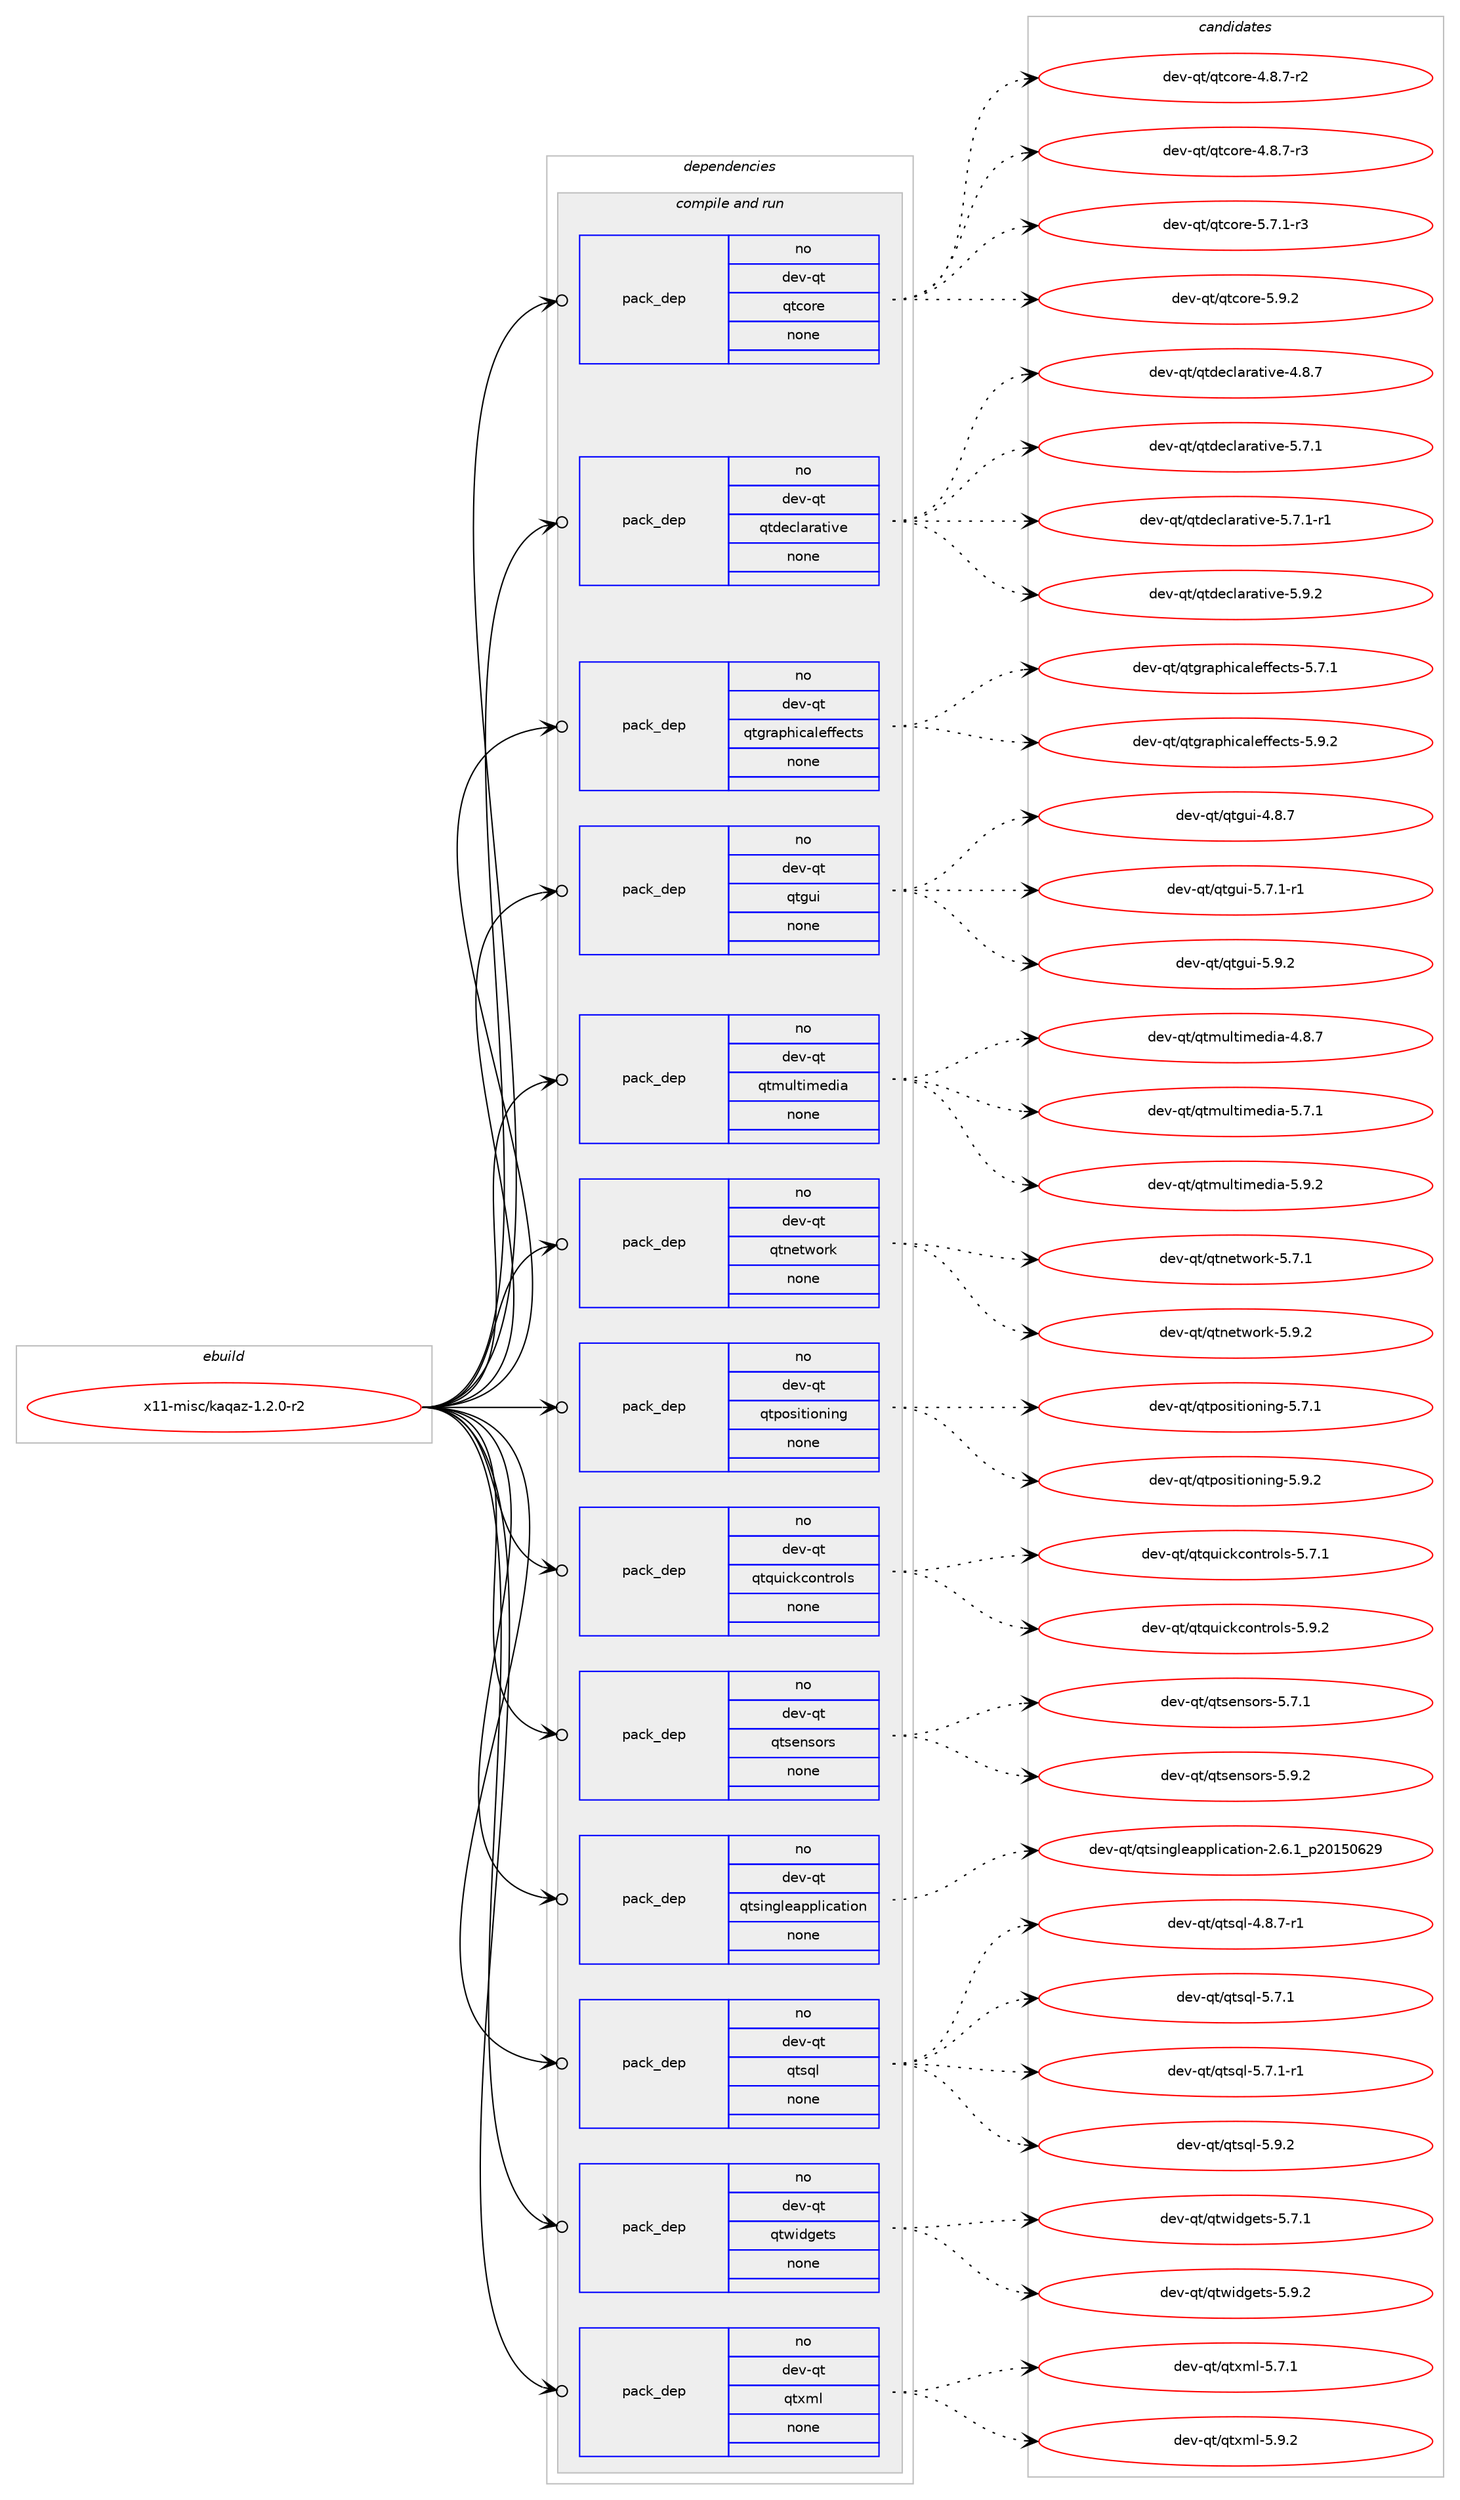 digraph prolog {

# *************
# Graph options
# *************

newrank=true;
concentrate=true;
compound=true;
graph [rankdir=LR,fontname=Helvetica,fontsize=10,ranksep=1.5];#, ranksep=2.5, nodesep=0.2];
edge  [arrowhead=vee];
node  [fontname=Helvetica,fontsize=10];

# **********
# The ebuild
# **********

subgraph cluster_leftcol {
color=gray;
rank=same;
label=<<i>ebuild</i>>;
id [label="x11-misc/kaqaz-1.2.0-r2", color=red, width=4, href="../x11-misc/kaqaz-1.2.0-r2.svg"];
}

# ****************
# The dependencies
# ****************

subgraph cluster_midcol {
color=gray;
label=<<i>dependencies</i>>;
subgraph cluster_compile {
fillcolor="#eeeeee";
style=filled;
label=<<i>compile</i>>;
}
subgraph cluster_compileandrun {
fillcolor="#eeeeee";
style=filled;
label=<<i>compile and run</i>>;
subgraph pack389596 {
dependency522496 [label=<<TABLE BORDER="0" CELLBORDER="1" CELLSPACING="0" CELLPADDING="4" WIDTH="220"><TR><TD ROWSPAN="6" CELLPADDING="30">pack_dep</TD></TR><TR><TD WIDTH="110">no</TD></TR><TR><TD>dev-qt</TD></TR><TR><TD>qtcore</TD></TR><TR><TD>none</TD></TR><TR><TD></TD></TR></TABLE>>, shape=none, color=blue];
}
id:e -> dependency522496:w [weight=20,style="solid",arrowhead="odotvee"];
subgraph pack389597 {
dependency522497 [label=<<TABLE BORDER="0" CELLBORDER="1" CELLSPACING="0" CELLPADDING="4" WIDTH="220"><TR><TD ROWSPAN="6" CELLPADDING="30">pack_dep</TD></TR><TR><TD WIDTH="110">no</TD></TR><TR><TD>dev-qt</TD></TR><TR><TD>qtdeclarative</TD></TR><TR><TD>none</TD></TR><TR><TD></TD></TR></TABLE>>, shape=none, color=blue];
}
id:e -> dependency522497:w [weight=20,style="solid",arrowhead="odotvee"];
subgraph pack389598 {
dependency522498 [label=<<TABLE BORDER="0" CELLBORDER="1" CELLSPACING="0" CELLPADDING="4" WIDTH="220"><TR><TD ROWSPAN="6" CELLPADDING="30">pack_dep</TD></TR><TR><TD WIDTH="110">no</TD></TR><TR><TD>dev-qt</TD></TR><TR><TD>qtgraphicaleffects</TD></TR><TR><TD>none</TD></TR><TR><TD></TD></TR></TABLE>>, shape=none, color=blue];
}
id:e -> dependency522498:w [weight=20,style="solid",arrowhead="odotvee"];
subgraph pack389599 {
dependency522499 [label=<<TABLE BORDER="0" CELLBORDER="1" CELLSPACING="0" CELLPADDING="4" WIDTH="220"><TR><TD ROWSPAN="6" CELLPADDING="30">pack_dep</TD></TR><TR><TD WIDTH="110">no</TD></TR><TR><TD>dev-qt</TD></TR><TR><TD>qtgui</TD></TR><TR><TD>none</TD></TR><TR><TD></TD></TR></TABLE>>, shape=none, color=blue];
}
id:e -> dependency522499:w [weight=20,style="solid",arrowhead="odotvee"];
subgraph pack389600 {
dependency522500 [label=<<TABLE BORDER="0" CELLBORDER="1" CELLSPACING="0" CELLPADDING="4" WIDTH="220"><TR><TD ROWSPAN="6" CELLPADDING="30">pack_dep</TD></TR><TR><TD WIDTH="110">no</TD></TR><TR><TD>dev-qt</TD></TR><TR><TD>qtmultimedia</TD></TR><TR><TD>none</TD></TR><TR><TD></TD></TR></TABLE>>, shape=none, color=blue];
}
id:e -> dependency522500:w [weight=20,style="solid",arrowhead="odotvee"];
subgraph pack389601 {
dependency522501 [label=<<TABLE BORDER="0" CELLBORDER="1" CELLSPACING="0" CELLPADDING="4" WIDTH="220"><TR><TD ROWSPAN="6" CELLPADDING="30">pack_dep</TD></TR><TR><TD WIDTH="110">no</TD></TR><TR><TD>dev-qt</TD></TR><TR><TD>qtnetwork</TD></TR><TR><TD>none</TD></TR><TR><TD></TD></TR></TABLE>>, shape=none, color=blue];
}
id:e -> dependency522501:w [weight=20,style="solid",arrowhead="odotvee"];
subgraph pack389602 {
dependency522502 [label=<<TABLE BORDER="0" CELLBORDER="1" CELLSPACING="0" CELLPADDING="4" WIDTH="220"><TR><TD ROWSPAN="6" CELLPADDING="30">pack_dep</TD></TR><TR><TD WIDTH="110">no</TD></TR><TR><TD>dev-qt</TD></TR><TR><TD>qtpositioning</TD></TR><TR><TD>none</TD></TR><TR><TD></TD></TR></TABLE>>, shape=none, color=blue];
}
id:e -> dependency522502:w [weight=20,style="solid",arrowhead="odotvee"];
subgraph pack389603 {
dependency522503 [label=<<TABLE BORDER="0" CELLBORDER="1" CELLSPACING="0" CELLPADDING="4" WIDTH="220"><TR><TD ROWSPAN="6" CELLPADDING="30">pack_dep</TD></TR><TR><TD WIDTH="110">no</TD></TR><TR><TD>dev-qt</TD></TR><TR><TD>qtquickcontrols</TD></TR><TR><TD>none</TD></TR><TR><TD></TD></TR></TABLE>>, shape=none, color=blue];
}
id:e -> dependency522503:w [weight=20,style="solid",arrowhead="odotvee"];
subgraph pack389604 {
dependency522504 [label=<<TABLE BORDER="0" CELLBORDER="1" CELLSPACING="0" CELLPADDING="4" WIDTH="220"><TR><TD ROWSPAN="6" CELLPADDING="30">pack_dep</TD></TR><TR><TD WIDTH="110">no</TD></TR><TR><TD>dev-qt</TD></TR><TR><TD>qtsensors</TD></TR><TR><TD>none</TD></TR><TR><TD></TD></TR></TABLE>>, shape=none, color=blue];
}
id:e -> dependency522504:w [weight=20,style="solid",arrowhead="odotvee"];
subgraph pack389605 {
dependency522505 [label=<<TABLE BORDER="0" CELLBORDER="1" CELLSPACING="0" CELLPADDING="4" WIDTH="220"><TR><TD ROWSPAN="6" CELLPADDING="30">pack_dep</TD></TR><TR><TD WIDTH="110">no</TD></TR><TR><TD>dev-qt</TD></TR><TR><TD>qtsingleapplication</TD></TR><TR><TD>none</TD></TR><TR><TD></TD></TR></TABLE>>, shape=none, color=blue];
}
id:e -> dependency522505:w [weight=20,style="solid",arrowhead="odotvee"];
subgraph pack389606 {
dependency522506 [label=<<TABLE BORDER="0" CELLBORDER="1" CELLSPACING="0" CELLPADDING="4" WIDTH="220"><TR><TD ROWSPAN="6" CELLPADDING="30">pack_dep</TD></TR><TR><TD WIDTH="110">no</TD></TR><TR><TD>dev-qt</TD></TR><TR><TD>qtsql</TD></TR><TR><TD>none</TD></TR><TR><TD></TD></TR></TABLE>>, shape=none, color=blue];
}
id:e -> dependency522506:w [weight=20,style="solid",arrowhead="odotvee"];
subgraph pack389607 {
dependency522507 [label=<<TABLE BORDER="0" CELLBORDER="1" CELLSPACING="0" CELLPADDING="4" WIDTH="220"><TR><TD ROWSPAN="6" CELLPADDING="30">pack_dep</TD></TR><TR><TD WIDTH="110">no</TD></TR><TR><TD>dev-qt</TD></TR><TR><TD>qtwidgets</TD></TR><TR><TD>none</TD></TR><TR><TD></TD></TR></TABLE>>, shape=none, color=blue];
}
id:e -> dependency522507:w [weight=20,style="solid",arrowhead="odotvee"];
subgraph pack389608 {
dependency522508 [label=<<TABLE BORDER="0" CELLBORDER="1" CELLSPACING="0" CELLPADDING="4" WIDTH="220"><TR><TD ROWSPAN="6" CELLPADDING="30">pack_dep</TD></TR><TR><TD WIDTH="110">no</TD></TR><TR><TD>dev-qt</TD></TR><TR><TD>qtxml</TD></TR><TR><TD>none</TD></TR><TR><TD></TD></TR></TABLE>>, shape=none, color=blue];
}
id:e -> dependency522508:w [weight=20,style="solid",arrowhead="odotvee"];
}
subgraph cluster_run {
fillcolor="#eeeeee";
style=filled;
label=<<i>run</i>>;
}
}

# **************
# The candidates
# **************

subgraph cluster_choices {
rank=same;
color=gray;
label=<<i>candidates</i>>;

subgraph choice389596 {
color=black;
nodesep=1;
choice1001011184511311647113116991111141014552465646554511450 [label="dev-qt/qtcore-4.8.7-r2", color=red, width=4,href="../dev-qt/qtcore-4.8.7-r2.svg"];
choice1001011184511311647113116991111141014552465646554511451 [label="dev-qt/qtcore-4.8.7-r3", color=red, width=4,href="../dev-qt/qtcore-4.8.7-r3.svg"];
choice1001011184511311647113116991111141014553465546494511451 [label="dev-qt/qtcore-5.7.1-r3", color=red, width=4,href="../dev-qt/qtcore-5.7.1-r3.svg"];
choice100101118451131164711311699111114101455346574650 [label="dev-qt/qtcore-5.9.2", color=red, width=4,href="../dev-qt/qtcore-5.9.2.svg"];
dependency522496:e -> choice1001011184511311647113116991111141014552465646554511450:w [style=dotted,weight="100"];
dependency522496:e -> choice1001011184511311647113116991111141014552465646554511451:w [style=dotted,weight="100"];
dependency522496:e -> choice1001011184511311647113116991111141014553465546494511451:w [style=dotted,weight="100"];
dependency522496:e -> choice100101118451131164711311699111114101455346574650:w [style=dotted,weight="100"];
}
subgraph choice389597 {
color=black;
nodesep=1;
choice1001011184511311647113116100101991089711497116105118101455246564655 [label="dev-qt/qtdeclarative-4.8.7", color=red, width=4,href="../dev-qt/qtdeclarative-4.8.7.svg"];
choice1001011184511311647113116100101991089711497116105118101455346554649 [label="dev-qt/qtdeclarative-5.7.1", color=red, width=4,href="../dev-qt/qtdeclarative-5.7.1.svg"];
choice10010111845113116471131161001019910897114971161051181014553465546494511449 [label="dev-qt/qtdeclarative-5.7.1-r1", color=red, width=4,href="../dev-qt/qtdeclarative-5.7.1-r1.svg"];
choice1001011184511311647113116100101991089711497116105118101455346574650 [label="dev-qt/qtdeclarative-5.9.2", color=red, width=4,href="../dev-qt/qtdeclarative-5.9.2.svg"];
dependency522497:e -> choice1001011184511311647113116100101991089711497116105118101455246564655:w [style=dotted,weight="100"];
dependency522497:e -> choice1001011184511311647113116100101991089711497116105118101455346554649:w [style=dotted,weight="100"];
dependency522497:e -> choice10010111845113116471131161001019910897114971161051181014553465546494511449:w [style=dotted,weight="100"];
dependency522497:e -> choice1001011184511311647113116100101991089711497116105118101455346574650:w [style=dotted,weight="100"];
}
subgraph choice389598 {
color=black;
nodesep=1;
choice100101118451131164711311610311497112104105999710810110210210199116115455346554649 [label="dev-qt/qtgraphicaleffects-5.7.1", color=red, width=4,href="../dev-qt/qtgraphicaleffects-5.7.1.svg"];
choice100101118451131164711311610311497112104105999710810110210210199116115455346574650 [label="dev-qt/qtgraphicaleffects-5.9.2", color=red, width=4,href="../dev-qt/qtgraphicaleffects-5.9.2.svg"];
dependency522498:e -> choice100101118451131164711311610311497112104105999710810110210210199116115455346554649:w [style=dotted,weight="100"];
dependency522498:e -> choice100101118451131164711311610311497112104105999710810110210210199116115455346574650:w [style=dotted,weight="100"];
}
subgraph choice389599 {
color=black;
nodesep=1;
choice1001011184511311647113116103117105455246564655 [label="dev-qt/qtgui-4.8.7", color=red, width=4,href="../dev-qt/qtgui-4.8.7.svg"];
choice10010111845113116471131161031171054553465546494511449 [label="dev-qt/qtgui-5.7.1-r1", color=red, width=4,href="../dev-qt/qtgui-5.7.1-r1.svg"];
choice1001011184511311647113116103117105455346574650 [label="dev-qt/qtgui-5.9.2", color=red, width=4,href="../dev-qt/qtgui-5.9.2.svg"];
dependency522499:e -> choice1001011184511311647113116103117105455246564655:w [style=dotted,weight="100"];
dependency522499:e -> choice10010111845113116471131161031171054553465546494511449:w [style=dotted,weight="100"];
dependency522499:e -> choice1001011184511311647113116103117105455346574650:w [style=dotted,weight="100"];
}
subgraph choice389600 {
color=black;
nodesep=1;
choice100101118451131164711311610911710811610510910110010597455246564655 [label="dev-qt/qtmultimedia-4.8.7", color=red, width=4,href="../dev-qt/qtmultimedia-4.8.7.svg"];
choice100101118451131164711311610911710811610510910110010597455346554649 [label="dev-qt/qtmultimedia-5.7.1", color=red, width=4,href="../dev-qt/qtmultimedia-5.7.1.svg"];
choice100101118451131164711311610911710811610510910110010597455346574650 [label="dev-qt/qtmultimedia-5.9.2", color=red, width=4,href="../dev-qt/qtmultimedia-5.9.2.svg"];
dependency522500:e -> choice100101118451131164711311610911710811610510910110010597455246564655:w [style=dotted,weight="100"];
dependency522500:e -> choice100101118451131164711311610911710811610510910110010597455346554649:w [style=dotted,weight="100"];
dependency522500:e -> choice100101118451131164711311610911710811610510910110010597455346574650:w [style=dotted,weight="100"];
}
subgraph choice389601 {
color=black;
nodesep=1;
choice1001011184511311647113116110101116119111114107455346554649 [label="dev-qt/qtnetwork-5.7.1", color=red, width=4,href="../dev-qt/qtnetwork-5.7.1.svg"];
choice1001011184511311647113116110101116119111114107455346574650 [label="dev-qt/qtnetwork-5.9.2", color=red, width=4,href="../dev-qt/qtnetwork-5.9.2.svg"];
dependency522501:e -> choice1001011184511311647113116110101116119111114107455346554649:w [style=dotted,weight="100"];
dependency522501:e -> choice1001011184511311647113116110101116119111114107455346574650:w [style=dotted,weight="100"];
}
subgraph choice389602 {
color=black;
nodesep=1;
choice1001011184511311647113116112111115105116105111110105110103455346554649 [label="dev-qt/qtpositioning-5.7.1", color=red, width=4,href="../dev-qt/qtpositioning-5.7.1.svg"];
choice1001011184511311647113116112111115105116105111110105110103455346574650 [label="dev-qt/qtpositioning-5.9.2", color=red, width=4,href="../dev-qt/qtpositioning-5.9.2.svg"];
dependency522502:e -> choice1001011184511311647113116112111115105116105111110105110103455346554649:w [style=dotted,weight="100"];
dependency522502:e -> choice1001011184511311647113116112111115105116105111110105110103455346574650:w [style=dotted,weight="100"];
}
subgraph choice389603 {
color=black;
nodesep=1;
choice10010111845113116471131161131171059910799111110116114111108115455346554649 [label="dev-qt/qtquickcontrols-5.7.1", color=red, width=4,href="../dev-qt/qtquickcontrols-5.7.1.svg"];
choice10010111845113116471131161131171059910799111110116114111108115455346574650 [label="dev-qt/qtquickcontrols-5.9.2", color=red, width=4,href="../dev-qt/qtquickcontrols-5.9.2.svg"];
dependency522503:e -> choice10010111845113116471131161131171059910799111110116114111108115455346554649:w [style=dotted,weight="100"];
dependency522503:e -> choice10010111845113116471131161131171059910799111110116114111108115455346574650:w [style=dotted,weight="100"];
}
subgraph choice389604 {
color=black;
nodesep=1;
choice1001011184511311647113116115101110115111114115455346554649 [label="dev-qt/qtsensors-5.7.1", color=red, width=4,href="../dev-qt/qtsensors-5.7.1.svg"];
choice1001011184511311647113116115101110115111114115455346574650 [label="dev-qt/qtsensors-5.9.2", color=red, width=4,href="../dev-qt/qtsensors-5.9.2.svg"];
dependency522504:e -> choice1001011184511311647113116115101110115111114115455346554649:w [style=dotted,weight="100"];
dependency522504:e -> choice1001011184511311647113116115101110115111114115455346574650:w [style=dotted,weight="100"];
}
subgraph choice389605 {
color=black;
nodesep=1;
choice1001011184511311647113116115105110103108101971121121081059997116105111110455046544649951125048495348545057 [label="dev-qt/qtsingleapplication-2.6.1_p20150629", color=red, width=4,href="../dev-qt/qtsingleapplication-2.6.1_p20150629.svg"];
dependency522505:e -> choice1001011184511311647113116115105110103108101971121121081059997116105111110455046544649951125048495348545057:w [style=dotted,weight="100"];
}
subgraph choice389606 {
color=black;
nodesep=1;
choice10010111845113116471131161151131084552465646554511449 [label="dev-qt/qtsql-4.8.7-r1", color=red, width=4,href="../dev-qt/qtsql-4.8.7-r1.svg"];
choice1001011184511311647113116115113108455346554649 [label="dev-qt/qtsql-5.7.1", color=red, width=4,href="../dev-qt/qtsql-5.7.1.svg"];
choice10010111845113116471131161151131084553465546494511449 [label="dev-qt/qtsql-5.7.1-r1", color=red, width=4,href="../dev-qt/qtsql-5.7.1-r1.svg"];
choice1001011184511311647113116115113108455346574650 [label="dev-qt/qtsql-5.9.2", color=red, width=4,href="../dev-qt/qtsql-5.9.2.svg"];
dependency522506:e -> choice10010111845113116471131161151131084552465646554511449:w [style=dotted,weight="100"];
dependency522506:e -> choice1001011184511311647113116115113108455346554649:w [style=dotted,weight="100"];
dependency522506:e -> choice10010111845113116471131161151131084553465546494511449:w [style=dotted,weight="100"];
dependency522506:e -> choice1001011184511311647113116115113108455346574650:w [style=dotted,weight="100"];
}
subgraph choice389607 {
color=black;
nodesep=1;
choice1001011184511311647113116119105100103101116115455346554649 [label="dev-qt/qtwidgets-5.7.1", color=red, width=4,href="../dev-qt/qtwidgets-5.7.1.svg"];
choice1001011184511311647113116119105100103101116115455346574650 [label="dev-qt/qtwidgets-5.9.2", color=red, width=4,href="../dev-qt/qtwidgets-5.9.2.svg"];
dependency522507:e -> choice1001011184511311647113116119105100103101116115455346554649:w [style=dotted,weight="100"];
dependency522507:e -> choice1001011184511311647113116119105100103101116115455346574650:w [style=dotted,weight="100"];
}
subgraph choice389608 {
color=black;
nodesep=1;
choice1001011184511311647113116120109108455346554649 [label="dev-qt/qtxml-5.7.1", color=red, width=4,href="../dev-qt/qtxml-5.7.1.svg"];
choice1001011184511311647113116120109108455346574650 [label="dev-qt/qtxml-5.9.2", color=red, width=4,href="../dev-qt/qtxml-5.9.2.svg"];
dependency522508:e -> choice1001011184511311647113116120109108455346554649:w [style=dotted,weight="100"];
dependency522508:e -> choice1001011184511311647113116120109108455346574650:w [style=dotted,weight="100"];
}
}

}
